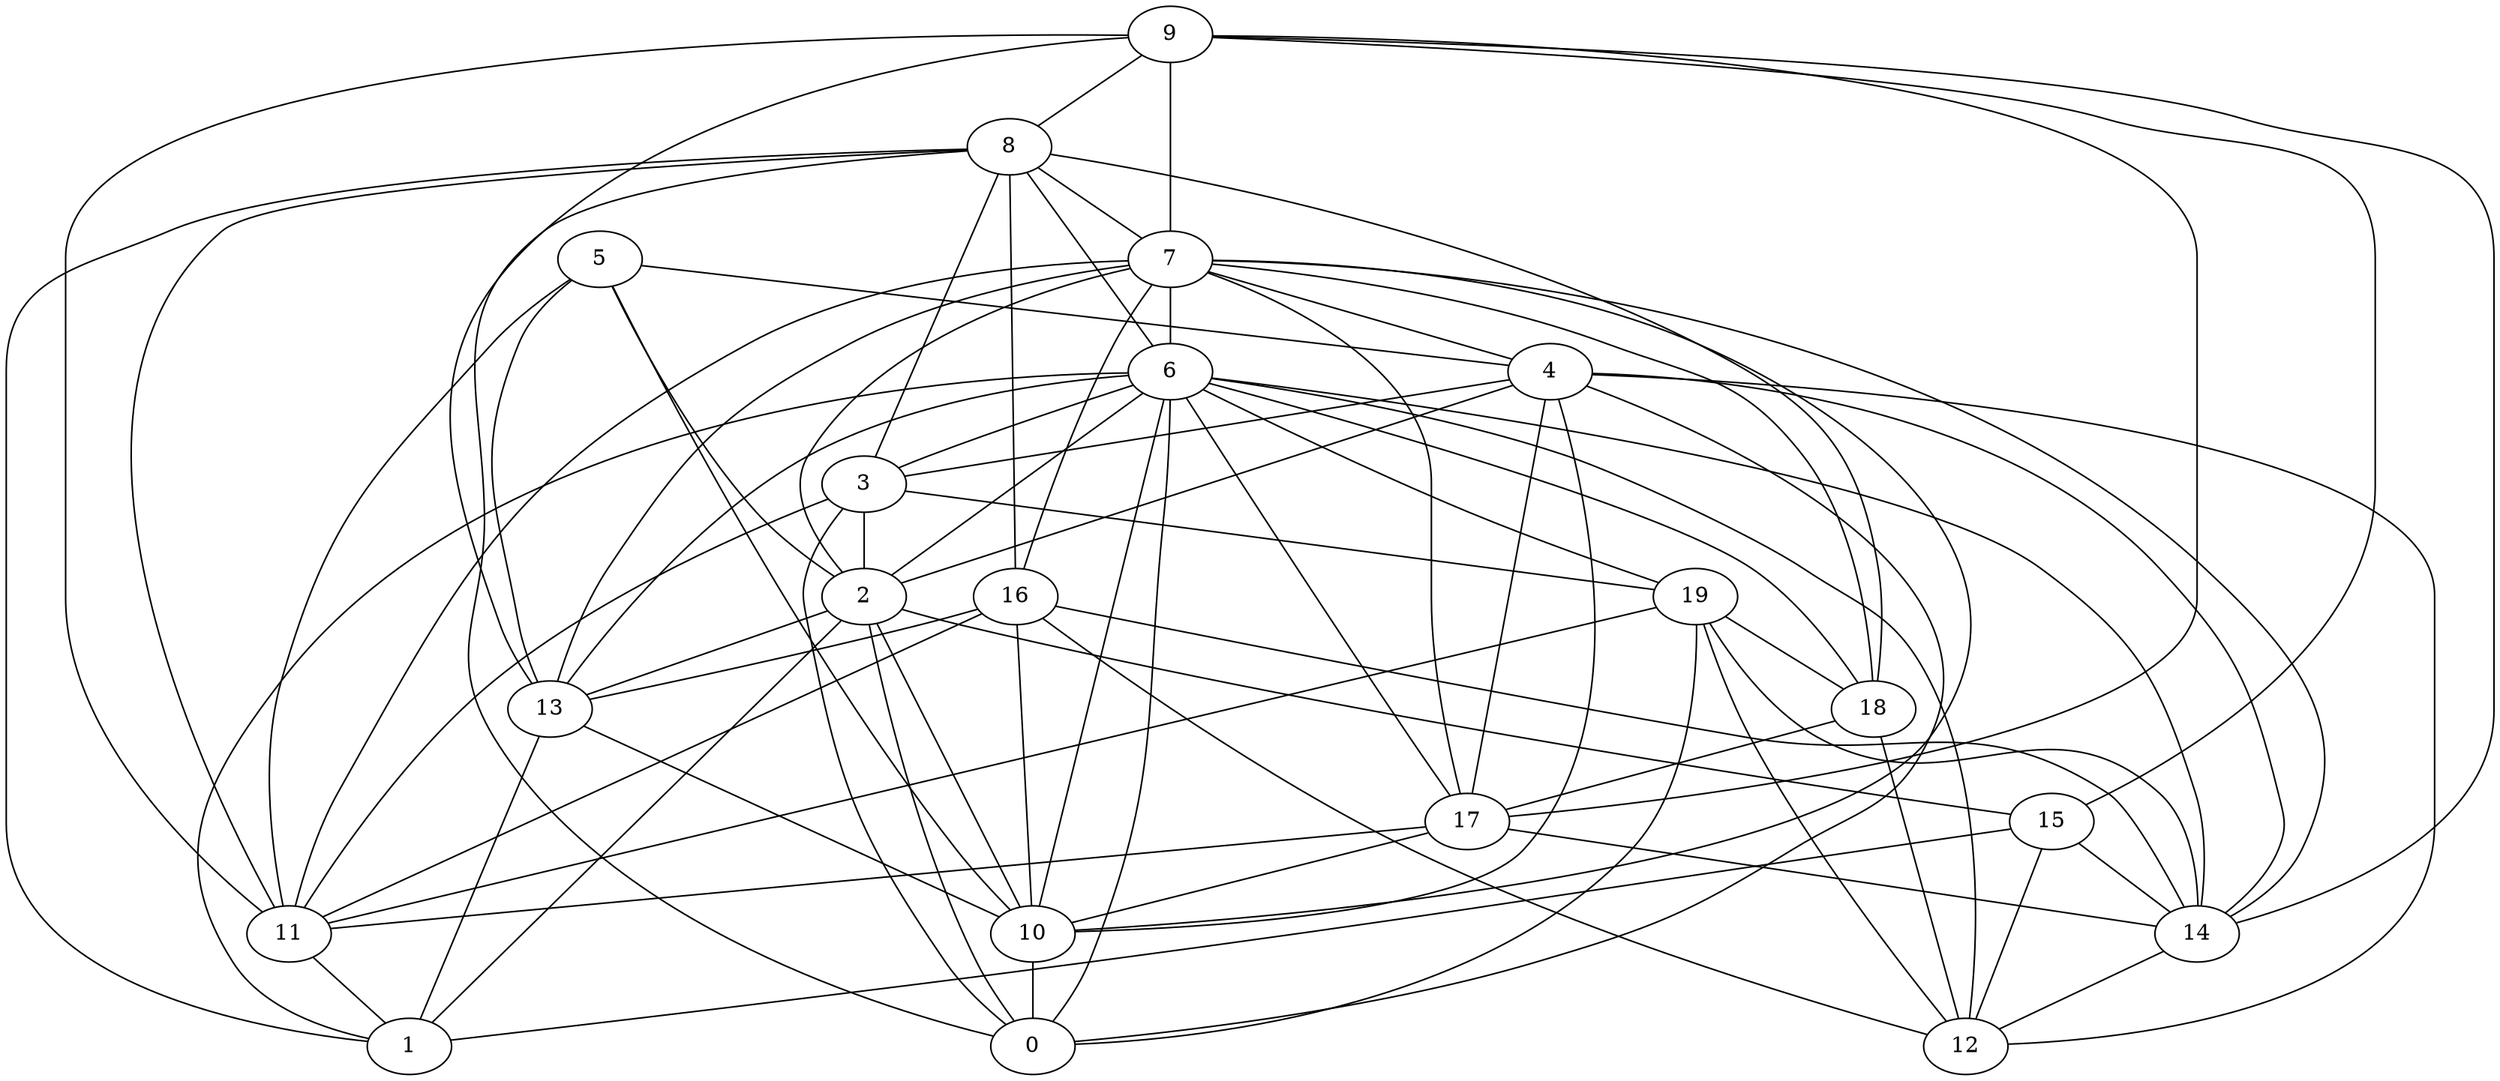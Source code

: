 digraph GG_graph {

subgraph G_graph {
edge [color = black]
"10" -> "0" [dir = none]
"4" -> "12" [dir = none]
"4" -> "3" [dir = none]
"5" -> "4" [dir = none]
"2" -> "13" [dir = none]
"9" -> "15" [dir = none]
"15" -> "12" [dir = none]
"8" -> "18" [dir = none]
"8" -> "11" [dir = none]
"3" -> "0" [dir = none]
"3" -> "2" [dir = none]
"3" -> "19" [dir = none]
"16" -> "14" [dir = none]
"16" -> "11" [dir = none]
"7" -> "2" [dir = none]
"19" -> "11" [dir = none]
"6" -> "17" [dir = none]
"6" -> "1" [dir = none]
"6" -> "0" [dir = none]
"18" -> "12" [dir = none]
"9" -> "7" [dir = none]
"4" -> "14" [dir = none]
"15" -> "1" [dir = none]
"6" -> "2" [dir = none]
"6" -> "18" [dir = none]
"6" -> "14" [dir = none]
"8" -> "16" [dir = none]
"7" -> "13" [dir = none]
"7" -> "10" [dir = none]
"6" -> "3" [dir = none]
"19" -> "14" [dir = none]
"9" -> "8" [dir = none]
"7" -> "16" [dir = none]
"4" -> "10" [dir = none]
"16" -> "12" [dir = none]
"6" -> "13" [dir = none]
"17" -> "14" [dir = none]
"4" -> "2" [dir = none]
"7" -> "18" [dir = none]
"7" -> "11" [dir = none]
"13" -> "1" [dir = none]
"15" -> "14" [dir = none]
"19" -> "0" [dir = none]
"9" -> "17" [dir = none]
"6" -> "19" [dir = none]
"5" -> "2" [dir = none]
"2" -> "10" [dir = none]
"16" -> "13" [dir = none]
"2" -> "1" [dir = none]
"8" -> "7" [dir = none]
"2" -> "0" [dir = none]
"11" -> "1" [dir = none]
"19" -> "12" [dir = none]
"8" -> "3" [dir = none]
"8" -> "1" [dir = none]
"4" -> "17" [dir = none]
"13" -> "10" [dir = none]
"4" -> "0" [dir = none]
"9" -> "13" [dir = none]
"8" -> "6" [dir = none]
"7" -> "6" [dir = none]
"19" -> "18" [dir = none]
"7" -> "4" [dir = none]
"5" -> "11" [dir = none]
"17" -> "11" [dir = none]
"17" -> "10" [dir = none]
"3" -> "11" [dir = none]
"7" -> "17" [dir = none]
"8" -> "0" [dir = none]
"2" -> "15" [dir = none]
"5" -> "13" [dir = none]
"7" -> "14" [dir = none]
"9" -> "14" [dir = none]
"6" -> "10" [dir = none]
"18" -> "17" [dir = none]
"5" -> "10" [dir = none]
"16" -> "10" [dir = none]
"9" -> "11" [dir = none]
"14" -> "12" [dir = none]
"6" -> "12" [dir = none]
}

}
